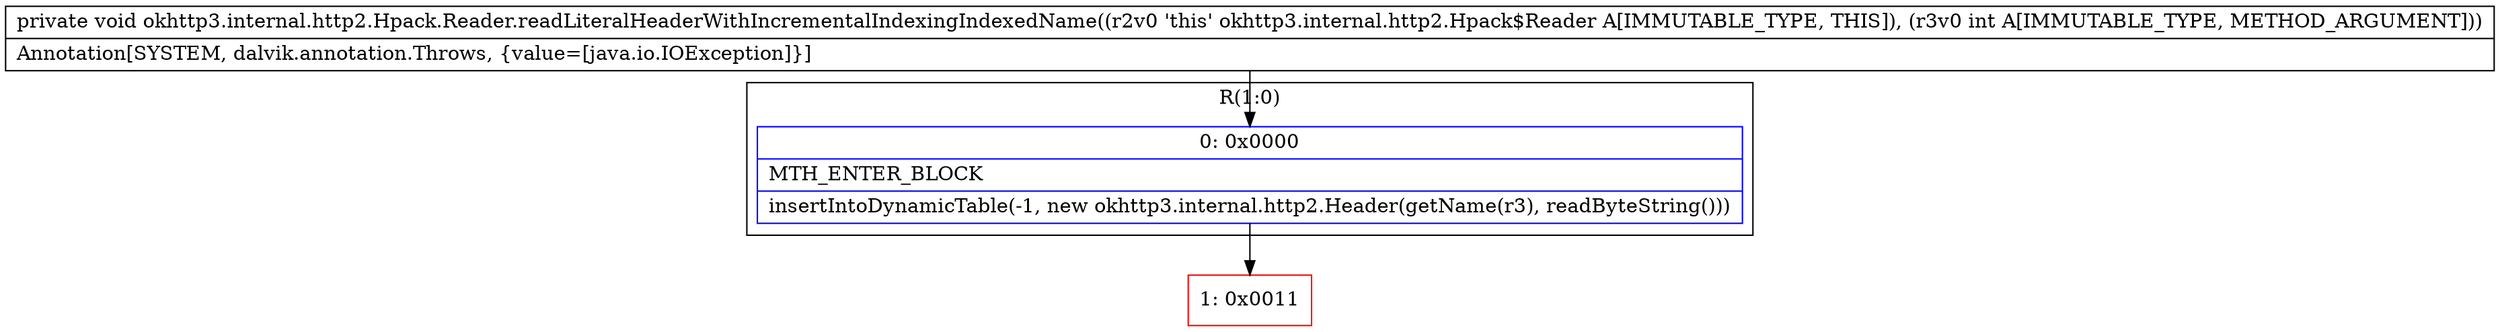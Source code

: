 digraph "CFG forokhttp3.internal.http2.Hpack.Reader.readLiteralHeaderWithIncrementalIndexingIndexedName(I)V" {
subgraph cluster_Region_875594137 {
label = "R(1:0)";
node [shape=record,color=blue];
Node_0 [shape=record,label="{0\:\ 0x0000|MTH_ENTER_BLOCK\l|insertIntoDynamicTable(\-1, new okhttp3.internal.http2.Header(getName(r3), readByteString()))\l}"];
}
Node_1 [shape=record,color=red,label="{1\:\ 0x0011}"];
MethodNode[shape=record,label="{private void okhttp3.internal.http2.Hpack.Reader.readLiteralHeaderWithIncrementalIndexingIndexedName((r2v0 'this' okhttp3.internal.http2.Hpack$Reader A[IMMUTABLE_TYPE, THIS]), (r3v0 int A[IMMUTABLE_TYPE, METHOD_ARGUMENT]))  | Annotation[SYSTEM, dalvik.annotation.Throws, \{value=[java.io.IOException]\}]\l}"];
MethodNode -> Node_0;
Node_0 -> Node_1;
}

